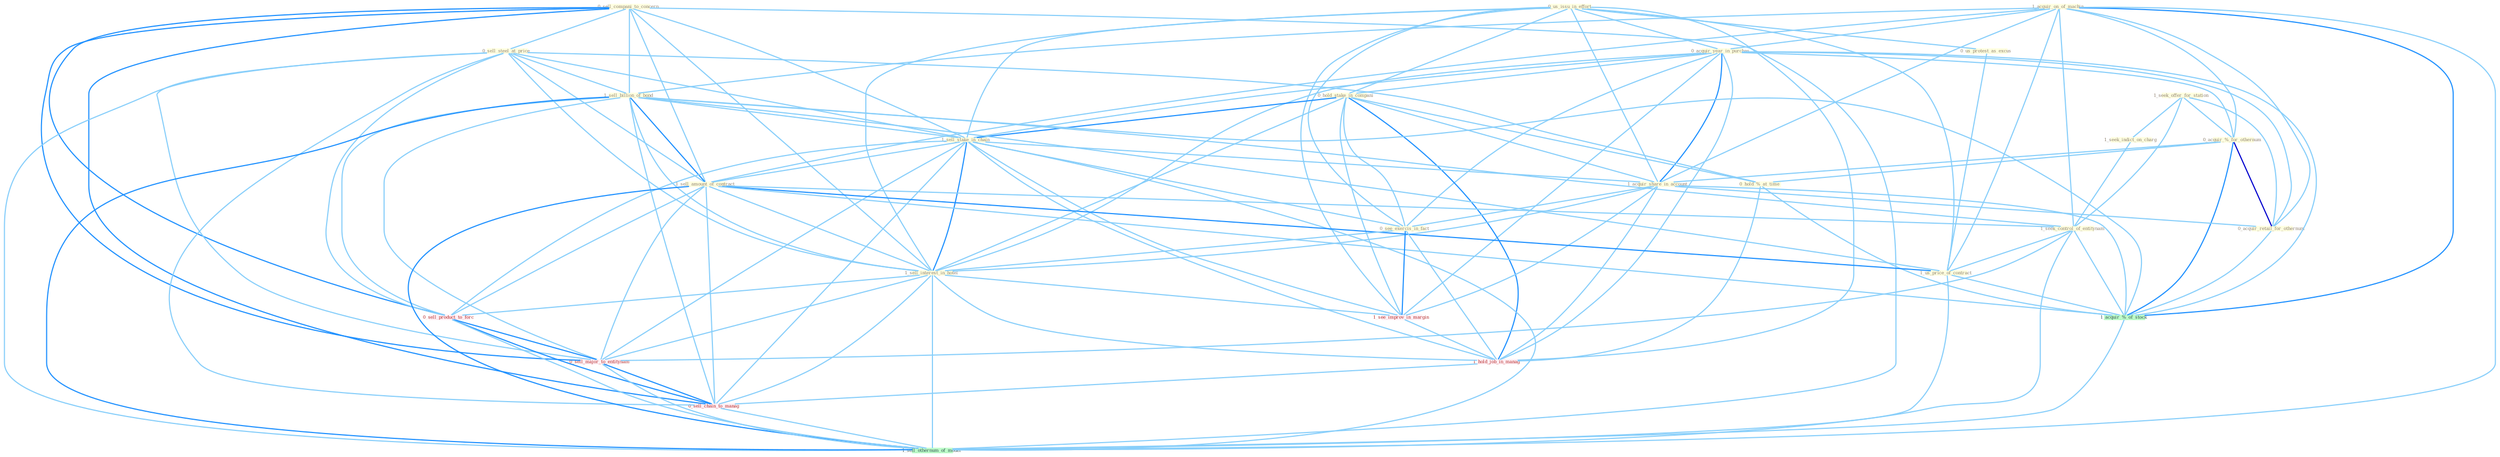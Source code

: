 Graph G{ 
    node
    [shape=polygon,style=filled,width=.5,height=.06,color="#BDFCC9",fixedsize=true,fontsize=4,
    fontcolor="#2f4f4f"];
    {node
    [color="#ffffe0", fontcolor="#8b7d6b"] "1_acquir_on_of_machin " "0_us_issu_in_effort " "1_seek_offer_for_station " "0_us_protest_as_excus " "0_sell_compani_to_concern " "0_acquir_year_in_purchas " "0_sell_steel_at_price " "1_seek_indict_on_charg " "0_hold_stake_in_compani " "1_sell_billion_of_bond " "0_acquir_%_for_othernum " "1_sell_stake_in_chain " "0_hold_%_at_time " "1_acquir_share_in_account " "1_sell_amount_of_contract " "1_seek_control_of_entitynam " "0_see_exercis_in_fact " "0_acquir_retail_for_othernum " "1_sell_interest_in_hotel " "1_us_price_of_contract "}
{node [color="#fff0f5", fontcolor="#b22222"] "1_see_improv_in_margin " "1_hold_job_in_manag " "0_sell_product_to_forc " "0_sell_major_to_entitynam " "0_sell_chain_to_manag "}
edge [color="#B0E2FF"];

	"1_acquir_on_of_machin " -- "0_acquir_year_in_purchas " [w="1", color="#87cefa" ];
	"1_acquir_on_of_machin " -- "1_sell_billion_of_bond " [w="1", color="#87cefa" ];
	"1_acquir_on_of_machin " -- "0_acquir_%_for_othernum " [w="1", color="#87cefa" ];
	"1_acquir_on_of_machin " -- "1_acquir_share_in_account " [w="1", color="#87cefa" ];
	"1_acquir_on_of_machin " -- "1_sell_amount_of_contract " [w="1", color="#87cefa" ];
	"1_acquir_on_of_machin " -- "1_seek_control_of_entitynam " [w="1", color="#87cefa" ];
	"1_acquir_on_of_machin " -- "0_acquir_retail_for_othernum " [w="1", color="#87cefa" ];
	"1_acquir_on_of_machin " -- "1_us_price_of_contract " [w="1", color="#87cefa" ];
	"1_acquir_on_of_machin " -- "1_acquir_%_of_stock " [w="2", color="#1e90ff" , len=0.8];
	"1_acquir_on_of_machin " -- "1_sell_othernum_of_model " [w="1", color="#87cefa" ];
	"0_us_issu_in_effort " -- "0_us_protest_as_excus " [w="1", color="#87cefa" ];
	"0_us_issu_in_effort " -- "0_acquir_year_in_purchas " [w="1", color="#87cefa" ];
	"0_us_issu_in_effort " -- "0_hold_stake_in_compani " [w="1", color="#87cefa" ];
	"0_us_issu_in_effort " -- "1_sell_stake_in_chain " [w="1", color="#87cefa" ];
	"0_us_issu_in_effort " -- "1_acquir_share_in_account " [w="1", color="#87cefa" ];
	"0_us_issu_in_effort " -- "0_see_exercis_in_fact " [w="1", color="#87cefa" ];
	"0_us_issu_in_effort " -- "1_sell_interest_in_hotel " [w="1", color="#87cefa" ];
	"0_us_issu_in_effort " -- "1_us_price_of_contract " [w="1", color="#87cefa" ];
	"0_us_issu_in_effort " -- "1_see_improv_in_margin " [w="1", color="#87cefa" ];
	"0_us_issu_in_effort " -- "1_hold_job_in_manag " [w="1", color="#87cefa" ];
	"1_seek_offer_for_station " -- "1_seek_indict_on_charg " [w="1", color="#87cefa" ];
	"1_seek_offer_for_station " -- "0_acquir_%_for_othernum " [w="1", color="#87cefa" ];
	"1_seek_offer_for_station " -- "1_seek_control_of_entitynam " [w="1", color="#87cefa" ];
	"1_seek_offer_for_station " -- "0_acquir_retail_for_othernum " [w="1", color="#87cefa" ];
	"0_us_protest_as_excus " -- "1_us_price_of_contract " [w="1", color="#87cefa" ];
	"0_sell_compani_to_concern " -- "0_sell_steel_at_price " [w="1", color="#87cefa" ];
	"0_sell_compani_to_concern " -- "1_sell_billion_of_bond " [w="1", color="#87cefa" ];
	"0_sell_compani_to_concern " -- "1_sell_stake_in_chain " [w="1", color="#87cefa" ];
	"0_sell_compani_to_concern " -- "1_sell_amount_of_contract " [w="1", color="#87cefa" ];
	"0_sell_compani_to_concern " -- "1_sell_interest_in_hotel " [w="1", color="#87cefa" ];
	"0_sell_compani_to_concern " -- "0_sell_product_to_forc " [w="2", color="#1e90ff" , len=0.8];
	"0_sell_compani_to_concern " -- "0_sell_major_to_entitynam " [w="2", color="#1e90ff" , len=0.8];
	"0_sell_compani_to_concern " -- "0_sell_chain_to_manag " [w="2", color="#1e90ff" , len=0.8];
	"0_sell_compani_to_concern " -- "1_sell_othernum_of_model " [w="1", color="#87cefa" ];
	"0_acquir_year_in_purchas " -- "0_hold_stake_in_compani " [w="1", color="#87cefa" ];
	"0_acquir_year_in_purchas " -- "0_acquir_%_for_othernum " [w="1", color="#87cefa" ];
	"0_acquir_year_in_purchas " -- "1_sell_stake_in_chain " [w="1", color="#87cefa" ];
	"0_acquir_year_in_purchas " -- "1_acquir_share_in_account " [w="2", color="#1e90ff" , len=0.8];
	"0_acquir_year_in_purchas " -- "0_see_exercis_in_fact " [w="1", color="#87cefa" ];
	"0_acquir_year_in_purchas " -- "0_acquir_retail_for_othernum " [w="1", color="#87cefa" ];
	"0_acquir_year_in_purchas " -- "1_sell_interest_in_hotel " [w="1", color="#87cefa" ];
	"0_acquir_year_in_purchas " -- "1_see_improv_in_margin " [w="1", color="#87cefa" ];
	"0_acquir_year_in_purchas " -- "1_acquir_%_of_stock " [w="1", color="#87cefa" ];
	"0_acquir_year_in_purchas " -- "1_hold_job_in_manag " [w="1", color="#87cefa" ];
	"0_sell_steel_at_price " -- "1_sell_billion_of_bond " [w="1", color="#87cefa" ];
	"0_sell_steel_at_price " -- "1_sell_stake_in_chain " [w="1", color="#87cefa" ];
	"0_sell_steel_at_price " -- "0_hold_%_at_time " [w="1", color="#87cefa" ];
	"0_sell_steel_at_price " -- "1_sell_amount_of_contract " [w="1", color="#87cefa" ];
	"0_sell_steel_at_price " -- "1_sell_interest_in_hotel " [w="1", color="#87cefa" ];
	"0_sell_steel_at_price " -- "0_sell_product_to_forc " [w="1", color="#87cefa" ];
	"0_sell_steel_at_price " -- "0_sell_major_to_entitynam " [w="1", color="#87cefa" ];
	"0_sell_steel_at_price " -- "0_sell_chain_to_manag " [w="1", color="#87cefa" ];
	"0_sell_steel_at_price " -- "1_sell_othernum_of_model " [w="1", color="#87cefa" ];
	"1_seek_indict_on_charg " -- "1_seek_control_of_entitynam " [w="1", color="#87cefa" ];
	"0_hold_stake_in_compani " -- "1_sell_stake_in_chain " [w="2", color="#1e90ff" , len=0.8];
	"0_hold_stake_in_compani " -- "0_hold_%_at_time " [w="1", color="#87cefa" ];
	"0_hold_stake_in_compani " -- "1_acquir_share_in_account " [w="1", color="#87cefa" ];
	"0_hold_stake_in_compani " -- "0_see_exercis_in_fact " [w="1", color="#87cefa" ];
	"0_hold_stake_in_compani " -- "1_sell_interest_in_hotel " [w="1", color="#87cefa" ];
	"0_hold_stake_in_compani " -- "1_see_improv_in_margin " [w="1", color="#87cefa" ];
	"0_hold_stake_in_compani " -- "1_hold_job_in_manag " [w="2", color="#1e90ff" , len=0.8];
	"1_sell_billion_of_bond " -- "1_sell_stake_in_chain " [w="1", color="#87cefa" ];
	"1_sell_billion_of_bond " -- "1_sell_amount_of_contract " [w="2", color="#1e90ff" , len=0.8];
	"1_sell_billion_of_bond " -- "1_seek_control_of_entitynam " [w="1", color="#87cefa" ];
	"1_sell_billion_of_bond " -- "1_sell_interest_in_hotel " [w="1", color="#87cefa" ];
	"1_sell_billion_of_bond " -- "1_us_price_of_contract " [w="1", color="#87cefa" ];
	"1_sell_billion_of_bond " -- "1_acquir_%_of_stock " [w="1", color="#87cefa" ];
	"1_sell_billion_of_bond " -- "0_sell_product_to_forc " [w="1", color="#87cefa" ];
	"1_sell_billion_of_bond " -- "0_sell_major_to_entitynam " [w="1", color="#87cefa" ];
	"1_sell_billion_of_bond " -- "0_sell_chain_to_manag " [w="1", color="#87cefa" ];
	"1_sell_billion_of_bond " -- "1_sell_othernum_of_model " [w="2", color="#1e90ff" , len=0.8];
	"0_acquir_%_for_othernum " -- "0_hold_%_at_time " [w="1", color="#87cefa" ];
	"0_acquir_%_for_othernum " -- "1_acquir_share_in_account " [w="1", color="#87cefa" ];
	"0_acquir_%_for_othernum " -- "0_acquir_retail_for_othernum " [w="3", color="#0000cd" , len=0.6];
	"0_acquir_%_for_othernum " -- "1_acquir_%_of_stock " [w="2", color="#1e90ff" , len=0.8];
	"1_sell_stake_in_chain " -- "1_acquir_share_in_account " [w="1", color="#87cefa" ];
	"1_sell_stake_in_chain " -- "1_sell_amount_of_contract " [w="1", color="#87cefa" ];
	"1_sell_stake_in_chain " -- "0_see_exercis_in_fact " [w="1", color="#87cefa" ];
	"1_sell_stake_in_chain " -- "1_sell_interest_in_hotel " [w="2", color="#1e90ff" , len=0.8];
	"1_sell_stake_in_chain " -- "1_see_improv_in_margin " [w="1", color="#87cefa" ];
	"1_sell_stake_in_chain " -- "1_hold_job_in_manag " [w="1", color="#87cefa" ];
	"1_sell_stake_in_chain " -- "0_sell_product_to_forc " [w="1", color="#87cefa" ];
	"1_sell_stake_in_chain " -- "0_sell_major_to_entitynam " [w="1", color="#87cefa" ];
	"1_sell_stake_in_chain " -- "0_sell_chain_to_manag " [w="1", color="#87cefa" ];
	"1_sell_stake_in_chain " -- "1_sell_othernum_of_model " [w="1", color="#87cefa" ];
	"0_hold_%_at_time " -- "1_acquir_%_of_stock " [w="1", color="#87cefa" ];
	"0_hold_%_at_time " -- "1_hold_job_in_manag " [w="1", color="#87cefa" ];
	"1_acquir_share_in_account " -- "0_see_exercis_in_fact " [w="1", color="#87cefa" ];
	"1_acquir_share_in_account " -- "0_acquir_retail_for_othernum " [w="1", color="#87cefa" ];
	"1_acquir_share_in_account " -- "1_sell_interest_in_hotel " [w="1", color="#87cefa" ];
	"1_acquir_share_in_account " -- "1_see_improv_in_margin " [w="1", color="#87cefa" ];
	"1_acquir_share_in_account " -- "1_acquir_%_of_stock " [w="1", color="#87cefa" ];
	"1_acquir_share_in_account " -- "1_hold_job_in_manag " [w="1", color="#87cefa" ];
	"1_sell_amount_of_contract " -- "1_seek_control_of_entitynam " [w="1", color="#87cefa" ];
	"1_sell_amount_of_contract " -- "1_sell_interest_in_hotel " [w="1", color="#87cefa" ];
	"1_sell_amount_of_contract " -- "1_us_price_of_contract " [w="2", color="#1e90ff" , len=0.8];
	"1_sell_amount_of_contract " -- "1_acquir_%_of_stock " [w="1", color="#87cefa" ];
	"1_sell_amount_of_contract " -- "0_sell_product_to_forc " [w="1", color="#87cefa" ];
	"1_sell_amount_of_contract " -- "0_sell_major_to_entitynam " [w="1", color="#87cefa" ];
	"1_sell_amount_of_contract " -- "0_sell_chain_to_manag " [w="1", color="#87cefa" ];
	"1_sell_amount_of_contract " -- "1_sell_othernum_of_model " [w="2", color="#1e90ff" , len=0.8];
	"1_seek_control_of_entitynam " -- "1_us_price_of_contract " [w="1", color="#87cefa" ];
	"1_seek_control_of_entitynam " -- "1_acquir_%_of_stock " [w="1", color="#87cefa" ];
	"1_seek_control_of_entitynam " -- "0_sell_major_to_entitynam " [w="1", color="#87cefa" ];
	"1_seek_control_of_entitynam " -- "1_sell_othernum_of_model " [w="1", color="#87cefa" ];
	"0_see_exercis_in_fact " -- "1_sell_interest_in_hotel " [w="1", color="#87cefa" ];
	"0_see_exercis_in_fact " -- "1_see_improv_in_margin " [w="2", color="#1e90ff" , len=0.8];
	"0_see_exercis_in_fact " -- "1_hold_job_in_manag " [w="1", color="#87cefa" ];
	"0_acquir_retail_for_othernum " -- "1_acquir_%_of_stock " [w="1", color="#87cefa" ];
	"1_sell_interest_in_hotel " -- "1_see_improv_in_margin " [w="1", color="#87cefa" ];
	"1_sell_interest_in_hotel " -- "1_hold_job_in_manag " [w="1", color="#87cefa" ];
	"1_sell_interest_in_hotel " -- "0_sell_product_to_forc " [w="1", color="#87cefa" ];
	"1_sell_interest_in_hotel " -- "0_sell_major_to_entitynam " [w="1", color="#87cefa" ];
	"1_sell_interest_in_hotel " -- "0_sell_chain_to_manag " [w="1", color="#87cefa" ];
	"1_sell_interest_in_hotel " -- "1_sell_othernum_of_model " [w="1", color="#87cefa" ];
	"1_us_price_of_contract " -- "1_acquir_%_of_stock " [w="1", color="#87cefa" ];
	"1_us_price_of_contract " -- "1_sell_othernum_of_model " [w="1", color="#87cefa" ];
	"1_see_improv_in_margin " -- "1_hold_job_in_manag " [w="1", color="#87cefa" ];
	"1_acquir_%_of_stock " -- "1_sell_othernum_of_model " [w="1", color="#87cefa" ];
	"1_hold_job_in_manag " -- "0_sell_chain_to_manag " [w="1", color="#87cefa" ];
	"0_sell_product_to_forc " -- "0_sell_major_to_entitynam " [w="2", color="#1e90ff" , len=0.8];
	"0_sell_product_to_forc " -- "0_sell_chain_to_manag " [w="2", color="#1e90ff" , len=0.8];
	"0_sell_product_to_forc " -- "1_sell_othernum_of_model " [w="1", color="#87cefa" ];
	"0_sell_major_to_entitynam " -- "0_sell_chain_to_manag " [w="2", color="#1e90ff" , len=0.8];
	"0_sell_major_to_entitynam " -- "1_sell_othernum_of_model " [w="1", color="#87cefa" ];
	"0_sell_chain_to_manag " -- "1_sell_othernum_of_model " [w="1", color="#87cefa" ];
}
